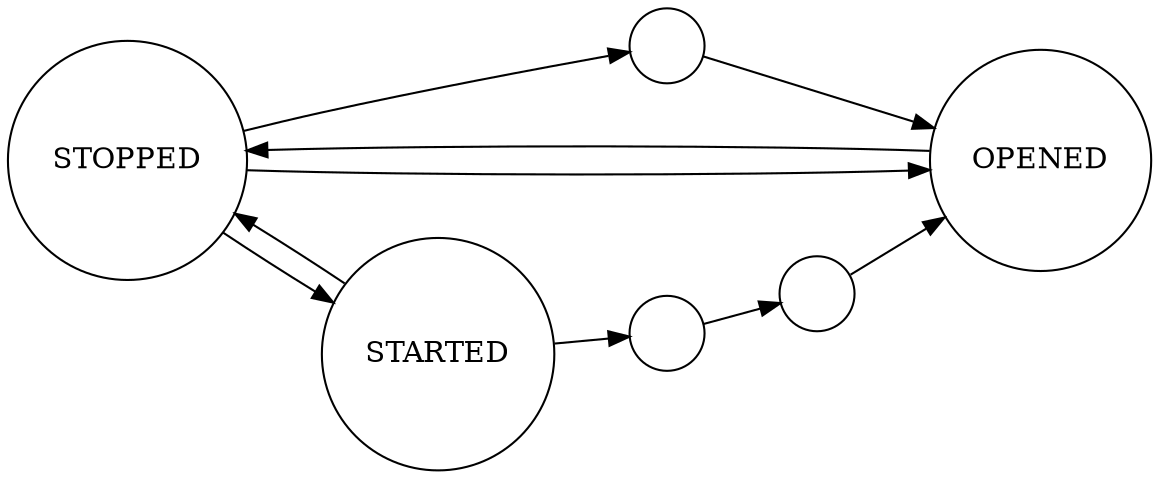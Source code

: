 digraph G {
        graph [rankdir="LR"];
        node [shape="circle"];
        0 [isInitial="true" kind="ACCEPTING" label="STOPPED"];
        3 [isInitial="false" kind="ACCEPTING" label=""];
        2 [isInitial="false" kind="ACCEPTING" label="OPENED"];
        1 [isInitial="false" kind="ACCEPTING" label="STARTED"];
        5 [isInitial="false" kind="ACCEPTING" label=""];
        4 [isInitial="false" kind="ACCEPTING" label=""];
        0 -> 1 [letter="start"];
        3 -> 2 [letter="eopen"];
        0 -> 3 [letter="alarm"];
        0 -> 2 [letter="open"];
        1 -> 0 [letter="stop"];
        4 -> 2 [letter="eopen"];
        5 -> 4 [letter="stop"];
        1 -> 5 [letter="alarm"];
        2 -> 0 [letter="close"];
}
		